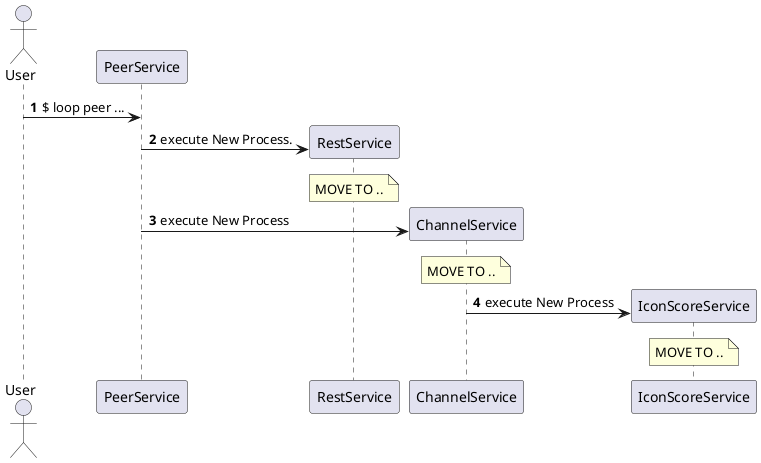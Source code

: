 
       ┌─┐
       ║"│
       └┬┘
       ┌┼┐
        │            ┌───────────┐
       ┌┴┐           │PeerService│
      User           └─────┬─────┘
       │ 1 $ loop peer ... │
       │ ─────────────────>│
       │                   │
       │                   │2 execute New Process. ┌───────────┐
       │                   │──────────────────────>│RestService│
       │                   │                       └─────┬─────┘
       │                   │                  ╔══════════════════════╗
       │                   │                  ║MOVE TO 'REST' digrm ░║
       │                   │                  ╚══════════════════════╝
       │                   │            3 execute New Process             ┌──────────────┐
       │                   │─────────────────────────────────────────────>│ChannelService│
       │                   │                             │                └──────┬───────┘
       │                   │                             │                  ╔════════════╗
       │                   │                             │                  ║MOVE TO .. ░║
       │                   │                             │                  ╚════════════╝
       │                   │                             │                         4 execute New Process ┌────────────────┐
       │                   │                             │                         ─────────────────────>│IconScoreService│
       │                   │                             │                       │                       └───────┬────────┘
       │                   │                             │                       │                          ╔════════════╗
       │                   │                                                                                ║MOVE TO .. ░║
      User           ┌─────┴─────┐                 ┌─────┴─────┐          ┌──────┴───────┐                  ╚════════════╝
       ┌─┐           │PeerService│                 │RestService│          │ChannelService│
       ║"│           └───────────┘                 └───────────┘          └──────────────┘
       └┬┘
       ┌┼┐
        │
       ┌┴┐

@startuml
autonumber 

actor User

User -> PeerService: $ loop peer ...
create RestService
PeerService -> RestService: execute New Process.
note over RestService: MOVE TO .. 
create ChannelService
PeerService -> ChannelService: execute New Process
note over ChannelService: MOVE TO ..
create IconScoreService 
ChannelService -> IconScoreService: execute New Process
note over IconScoreService: MOVE TO ..

@enduml
